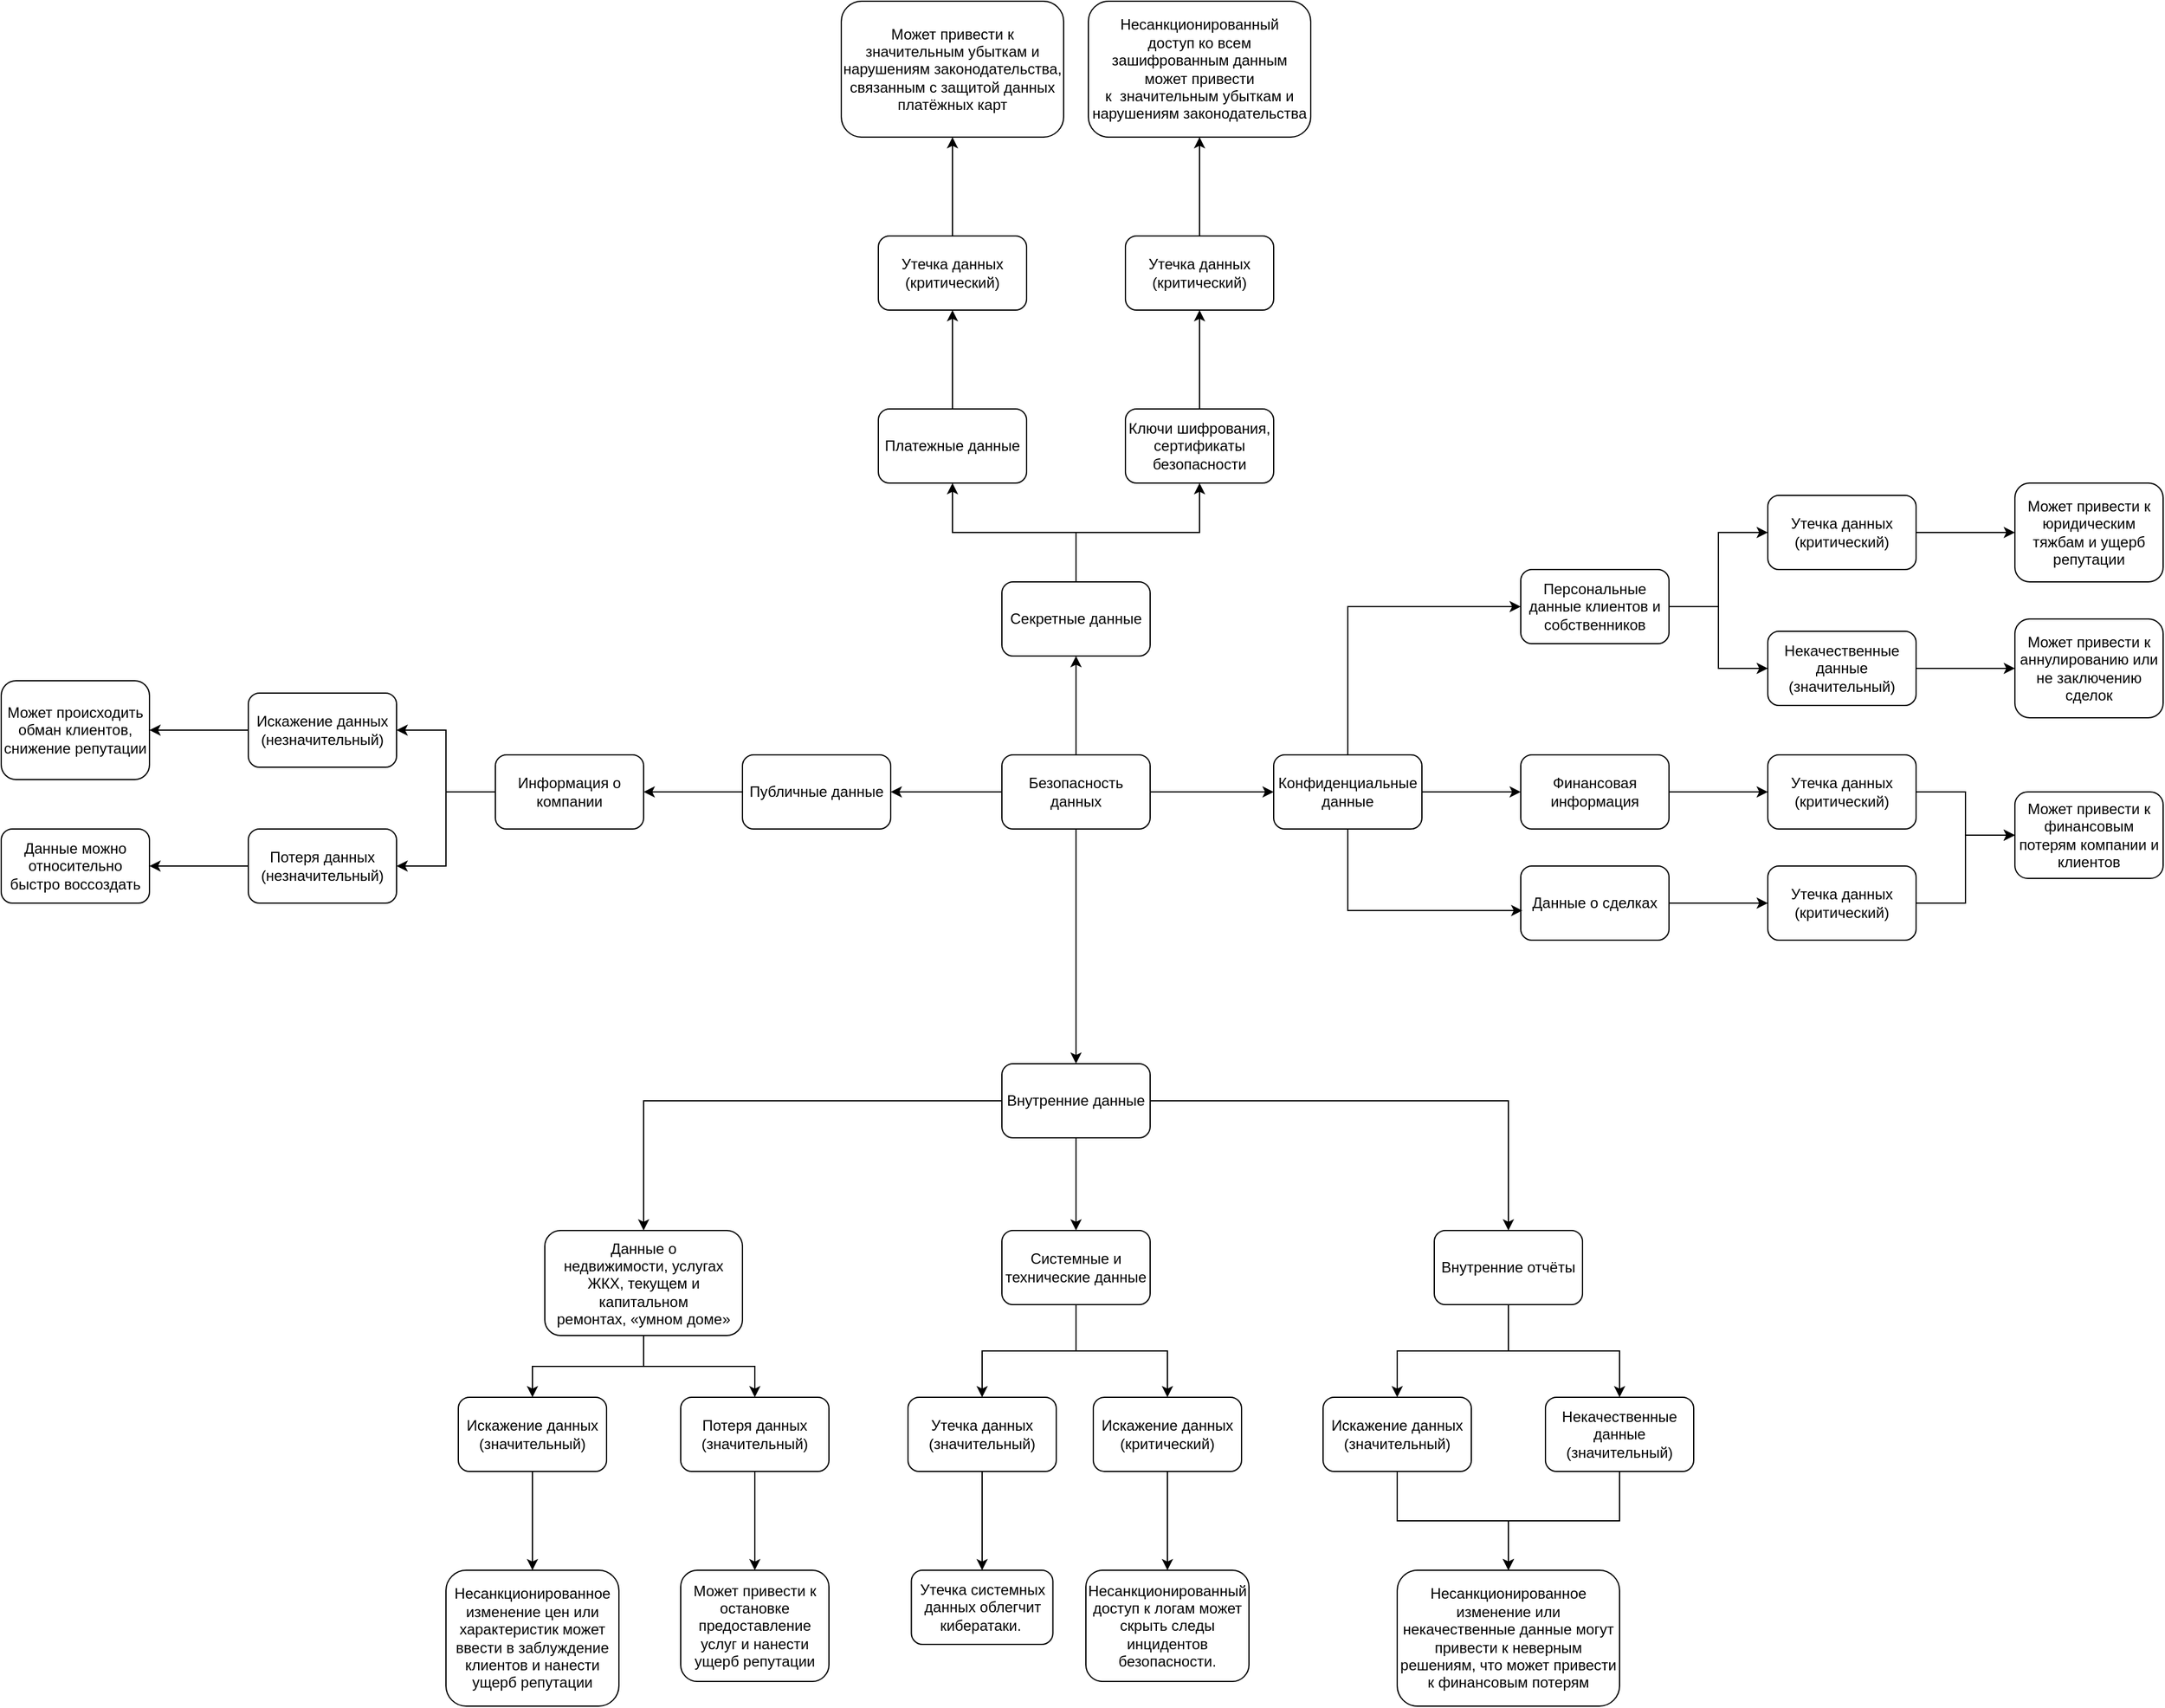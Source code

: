 <mxfile version="25.0.2">
  <diagram name="Страница — 1" id="x7PklfSynJxbumzeZyDh">
    <mxGraphModel dx="1784" dy="1651" grid="1" gridSize="10" guides="1" tooltips="1" connect="1" arrows="1" fold="1" page="1" pageScale="1" pageWidth="827" pageHeight="1169" math="0" shadow="0">
      <root>
        <mxCell id="0" />
        <mxCell id="1" parent="0" />
        <mxCell id="ca9Bk9fC8lrBuCRUMIqd-5" value="" style="edgeStyle=orthogonalEdgeStyle;rounded=0;orthogonalLoop=1;jettySize=auto;html=1;" parent="1" source="ca9Bk9fC8lrBuCRUMIqd-1" target="ca9Bk9fC8lrBuCRUMIqd-4" edge="1">
          <mxGeometry relative="1" as="geometry" />
        </mxCell>
        <mxCell id="ca9Bk9fC8lrBuCRUMIqd-7" value="" style="edgeStyle=orthogonalEdgeStyle;rounded=0;orthogonalLoop=1;jettySize=auto;html=1;" parent="1" source="ca9Bk9fC8lrBuCRUMIqd-1" target="ca9Bk9fC8lrBuCRUMIqd-6" edge="1">
          <mxGeometry relative="1" as="geometry" />
        </mxCell>
        <mxCell id="ca9Bk9fC8lrBuCRUMIqd-9" value="" style="edgeStyle=orthogonalEdgeStyle;rounded=0;orthogonalLoop=1;jettySize=auto;html=1;" parent="1" source="ca9Bk9fC8lrBuCRUMIqd-1" target="ca9Bk9fC8lrBuCRUMIqd-8" edge="1">
          <mxGeometry relative="1" as="geometry" />
        </mxCell>
        <mxCell id="ca9Bk9fC8lrBuCRUMIqd-11" value="" style="edgeStyle=orthogonalEdgeStyle;rounded=0;orthogonalLoop=1;jettySize=auto;html=1;" parent="1" source="ca9Bk9fC8lrBuCRUMIqd-1" target="ca9Bk9fC8lrBuCRUMIqd-10" edge="1">
          <mxGeometry relative="1" as="geometry" />
        </mxCell>
        <mxCell id="ca9Bk9fC8lrBuCRUMIqd-1" value="Безопасность данных" style="rounded=1;whiteSpace=wrap;html=1;" parent="1" vertex="1">
          <mxGeometry x="340" y="310" width="120" height="60" as="geometry" />
        </mxCell>
        <mxCell id="ca9Bk9fC8lrBuCRUMIqd-13" value="" style="edgeStyle=orthogonalEdgeStyle;rounded=0;orthogonalLoop=1;jettySize=auto;html=1;" parent="1" source="ca9Bk9fC8lrBuCRUMIqd-4" target="ca9Bk9fC8lrBuCRUMIqd-12" edge="1">
          <mxGeometry relative="1" as="geometry" />
        </mxCell>
        <mxCell id="ca9Bk9fC8lrBuCRUMIqd-4" value="Публичные данные" style="rounded=1;whiteSpace=wrap;html=1;" parent="1" vertex="1">
          <mxGeometry x="130" y="310" width="120" height="60" as="geometry" />
        </mxCell>
        <mxCell id="ca9Bk9fC8lrBuCRUMIqd-23" value="" style="edgeStyle=orthogonalEdgeStyle;rounded=0;orthogonalLoop=1;jettySize=auto;html=1;" parent="1" source="ca9Bk9fC8lrBuCRUMIqd-6" target="ca9Bk9fC8lrBuCRUMIqd-22" edge="1">
          <mxGeometry relative="1" as="geometry" />
        </mxCell>
        <mxCell id="ca9Bk9fC8lrBuCRUMIqd-25" value="" style="edgeStyle=orthogonalEdgeStyle;rounded=0;orthogonalLoop=1;jettySize=auto;html=1;" parent="1" source="ca9Bk9fC8lrBuCRUMIqd-6" target="ca9Bk9fC8lrBuCRUMIqd-24" edge="1">
          <mxGeometry relative="1" as="geometry" />
        </mxCell>
        <mxCell id="ca9Bk9fC8lrBuCRUMIqd-27" value="" style="edgeStyle=orthogonalEdgeStyle;rounded=0;orthogonalLoop=1;jettySize=auto;html=1;" parent="1" source="ca9Bk9fC8lrBuCRUMIqd-6" target="ca9Bk9fC8lrBuCRUMIqd-26" edge="1">
          <mxGeometry relative="1" as="geometry" />
        </mxCell>
        <mxCell id="ca9Bk9fC8lrBuCRUMIqd-6" value="Внутренние данные" style="rounded=1;whiteSpace=wrap;html=1;" parent="1" vertex="1">
          <mxGeometry x="340" y="560" width="120" height="60" as="geometry" />
        </mxCell>
        <mxCell id="ca9Bk9fC8lrBuCRUMIqd-57" value="" style="edgeStyle=orthogonalEdgeStyle;rounded=0;orthogonalLoop=1;jettySize=auto;html=1;exitX=0.5;exitY=0;exitDx=0;exitDy=0;entryX=0;entryY=0.5;entryDx=0;entryDy=0;" parent="1" source="ca9Bk9fC8lrBuCRUMIqd-8" target="ca9Bk9fC8lrBuCRUMIqd-56" edge="1">
          <mxGeometry relative="1" as="geometry">
            <Array as="points">
              <mxPoint x="620" y="190" />
            </Array>
          </mxGeometry>
        </mxCell>
        <mxCell id="ca9Bk9fC8lrBuCRUMIqd-59" value="" style="edgeStyle=orthogonalEdgeStyle;rounded=0;orthogonalLoop=1;jettySize=auto;html=1;exitX=1;exitY=0.5;exitDx=0;exitDy=0;" parent="1" source="ca9Bk9fC8lrBuCRUMIqd-8" target="ca9Bk9fC8lrBuCRUMIqd-58" edge="1">
          <mxGeometry relative="1" as="geometry" />
        </mxCell>
        <mxCell id="ca9Bk9fC8lrBuCRUMIqd-8" value="Конфиденциальные данные" style="rounded=1;whiteSpace=wrap;html=1;" parent="1" vertex="1">
          <mxGeometry x="560" y="310" width="120" height="60" as="geometry" />
        </mxCell>
        <mxCell id="ca9Bk9fC8lrBuCRUMIqd-75" value="" style="edgeStyle=orthogonalEdgeStyle;rounded=0;orthogonalLoop=1;jettySize=auto;html=1;" parent="1" source="ca9Bk9fC8lrBuCRUMIqd-10" target="ca9Bk9fC8lrBuCRUMIqd-74" edge="1">
          <mxGeometry relative="1" as="geometry" />
        </mxCell>
        <mxCell id="ca9Bk9fC8lrBuCRUMIqd-81" style="edgeStyle=orthogonalEdgeStyle;rounded=0;orthogonalLoop=1;jettySize=auto;html=1;" parent="1" source="ca9Bk9fC8lrBuCRUMIqd-10" target="ca9Bk9fC8lrBuCRUMIqd-79" edge="1">
          <mxGeometry relative="1" as="geometry" />
        </mxCell>
        <mxCell id="ca9Bk9fC8lrBuCRUMIqd-10" value="Секретные данные" style="rounded=1;whiteSpace=wrap;html=1;" parent="1" vertex="1">
          <mxGeometry x="340" y="170" width="120" height="60" as="geometry" />
        </mxCell>
        <mxCell id="ca9Bk9fC8lrBuCRUMIqd-15" value="" style="edgeStyle=orthogonalEdgeStyle;rounded=0;orthogonalLoop=1;jettySize=auto;html=1;" parent="1" source="ca9Bk9fC8lrBuCRUMIqd-12" target="ca9Bk9fC8lrBuCRUMIqd-14" edge="1">
          <mxGeometry relative="1" as="geometry" />
        </mxCell>
        <mxCell id="ca9Bk9fC8lrBuCRUMIqd-17" value="" style="edgeStyle=orthogonalEdgeStyle;rounded=0;orthogonalLoop=1;jettySize=auto;html=1;" parent="1" source="ca9Bk9fC8lrBuCRUMIqd-12" target="ca9Bk9fC8lrBuCRUMIqd-16" edge="1">
          <mxGeometry relative="1" as="geometry" />
        </mxCell>
        <mxCell id="ca9Bk9fC8lrBuCRUMIqd-12" value="Информация о компании" style="rounded=1;whiteSpace=wrap;html=1;" parent="1" vertex="1">
          <mxGeometry x="-70" y="310" width="120" height="60" as="geometry" />
        </mxCell>
        <mxCell id="ca9Bk9fC8lrBuCRUMIqd-21" value="" style="edgeStyle=orthogonalEdgeStyle;rounded=0;orthogonalLoop=1;jettySize=auto;html=1;" parent="1" source="ca9Bk9fC8lrBuCRUMIqd-14" target="ca9Bk9fC8lrBuCRUMIqd-20" edge="1">
          <mxGeometry relative="1" as="geometry" />
        </mxCell>
        <mxCell id="ca9Bk9fC8lrBuCRUMIqd-14" value="Потеря данных&lt;div&gt;(незначительный)&lt;br&gt;&lt;/div&gt;" style="rounded=1;whiteSpace=wrap;html=1;" parent="1" vertex="1">
          <mxGeometry x="-270" y="370" width="120" height="60" as="geometry" />
        </mxCell>
        <mxCell id="ca9Bk9fC8lrBuCRUMIqd-19" value="" style="edgeStyle=orthogonalEdgeStyle;rounded=0;orthogonalLoop=1;jettySize=auto;html=1;" parent="1" source="ca9Bk9fC8lrBuCRUMIqd-16" target="ca9Bk9fC8lrBuCRUMIqd-18" edge="1">
          <mxGeometry relative="1" as="geometry" />
        </mxCell>
        <mxCell id="ca9Bk9fC8lrBuCRUMIqd-16" value="Искажение данных&lt;div&gt;(незначительный)&lt;/div&gt;" style="rounded=1;whiteSpace=wrap;html=1;" parent="1" vertex="1">
          <mxGeometry x="-270" y="260" width="120" height="60" as="geometry" />
        </mxCell>
        <mxCell id="ca9Bk9fC8lrBuCRUMIqd-18" value="Может происходить обман клиентов, снижение репутации" style="rounded=1;whiteSpace=wrap;html=1;" parent="1" vertex="1">
          <mxGeometry x="-470" y="250" width="120" height="80" as="geometry" />
        </mxCell>
        <mxCell id="ca9Bk9fC8lrBuCRUMIqd-20" value="&lt;div&gt;Данные можно относительно быстро воссоздать&lt;/div&gt;" style="rounded=1;whiteSpace=wrap;html=1;" parent="1" vertex="1">
          <mxGeometry x="-470" y="370" width="120" height="60" as="geometry" />
        </mxCell>
        <mxCell id="ca9Bk9fC8lrBuCRUMIqd-29" style="edgeStyle=orthogonalEdgeStyle;rounded=0;orthogonalLoop=1;jettySize=auto;html=1;entryX=0.5;entryY=0;entryDx=0;entryDy=0;" parent="1" source="ca9Bk9fC8lrBuCRUMIqd-22" target="ca9Bk9fC8lrBuCRUMIqd-28" edge="1">
          <mxGeometry relative="1" as="geometry" />
        </mxCell>
        <mxCell id="ca9Bk9fC8lrBuCRUMIqd-31" style="edgeStyle=orthogonalEdgeStyle;rounded=0;orthogonalLoop=1;jettySize=auto;html=1;entryX=0.5;entryY=0;entryDx=0;entryDy=0;" parent="1" source="ca9Bk9fC8lrBuCRUMIqd-22" target="ca9Bk9fC8lrBuCRUMIqd-30" edge="1">
          <mxGeometry relative="1" as="geometry" />
        </mxCell>
        <mxCell id="ca9Bk9fC8lrBuCRUMIqd-22" value="Данные о недвижимости,&amp;nbsp;услугах ЖКХ,&amp;nbsp;текущем и капитальном ремонтах,&amp;nbsp;«умном доме»" style="rounded=1;whiteSpace=wrap;html=1;" parent="1" vertex="1">
          <mxGeometry x="-30" y="695" width="160" height="85" as="geometry" />
        </mxCell>
        <mxCell id="8Y2vDdiyeiallBjZhVEs-2" style="edgeStyle=orthogonalEdgeStyle;rounded=0;orthogonalLoop=1;jettySize=auto;html=1;entryX=0.5;entryY=0;entryDx=0;entryDy=0;" edge="1" parent="1" source="ca9Bk9fC8lrBuCRUMIqd-24" target="8Y2vDdiyeiallBjZhVEs-1">
          <mxGeometry relative="1" as="geometry" />
        </mxCell>
        <mxCell id="ca9Bk9fC8lrBuCRUMIqd-24" value="Системные и технические данные" style="rounded=1;whiteSpace=wrap;html=1;" parent="1" vertex="1">
          <mxGeometry x="340" y="695" width="120" height="60" as="geometry" />
        </mxCell>
        <mxCell id="ca9Bk9fC8lrBuCRUMIqd-26" value="Внутренние отчёты" style="rounded=1;whiteSpace=wrap;html=1;" parent="1" vertex="1">
          <mxGeometry x="690" y="695" width="120" height="60" as="geometry" />
        </mxCell>
        <mxCell id="ca9Bk9fC8lrBuCRUMIqd-33" value="" style="edgeStyle=orthogonalEdgeStyle;rounded=0;orthogonalLoop=1;jettySize=auto;html=1;" parent="1" source="ca9Bk9fC8lrBuCRUMIqd-28" target="ca9Bk9fC8lrBuCRUMIqd-32" edge="1">
          <mxGeometry relative="1" as="geometry" />
        </mxCell>
        <mxCell id="ca9Bk9fC8lrBuCRUMIqd-28" value="Искажение данных&lt;div&gt;(значительный)&lt;/div&gt;" style="rounded=1;whiteSpace=wrap;html=1;" parent="1" vertex="1">
          <mxGeometry x="-100" y="830" width="120" height="60" as="geometry" />
        </mxCell>
        <mxCell id="ca9Bk9fC8lrBuCRUMIqd-35" value="" style="edgeStyle=orthogonalEdgeStyle;rounded=0;orthogonalLoop=1;jettySize=auto;html=1;" parent="1" source="ca9Bk9fC8lrBuCRUMIqd-30" target="ca9Bk9fC8lrBuCRUMIqd-34" edge="1">
          <mxGeometry relative="1" as="geometry" />
        </mxCell>
        <mxCell id="ca9Bk9fC8lrBuCRUMIqd-30" value="Потеря данных&lt;div&gt;(значительный)&lt;br&gt;&lt;/div&gt;" style="rounded=1;whiteSpace=wrap;html=1;" parent="1" vertex="1">
          <mxGeometry x="80" y="830" width="120" height="60" as="geometry" />
        </mxCell>
        <mxCell id="ca9Bk9fC8lrBuCRUMIqd-32" value="Несанкционированное изменение цен или характеристик может ввести в заблуждение клиентов и нанести ущерб репутации" style="rounded=1;whiteSpace=wrap;html=1;" parent="1" vertex="1">
          <mxGeometry x="-110" y="970" width="140" height="110" as="geometry" />
        </mxCell>
        <mxCell id="ca9Bk9fC8lrBuCRUMIqd-34" value="&lt;div&gt;Может привести к остановке предоставление услуг и нанести ущерб репутации&lt;br&gt;&lt;/div&gt;" style="rounded=1;whiteSpace=wrap;html=1;" parent="1" vertex="1">
          <mxGeometry x="80" y="970" width="120" height="90" as="geometry" />
        </mxCell>
        <mxCell id="ca9Bk9fC8lrBuCRUMIqd-36" style="edgeStyle=orthogonalEdgeStyle;rounded=0;orthogonalLoop=1;jettySize=auto;html=1;entryX=0.5;entryY=0;entryDx=0;entryDy=0;" parent="1" source="ca9Bk9fC8lrBuCRUMIqd-24" target="ca9Bk9fC8lrBuCRUMIqd-39" edge="1">
          <mxGeometry relative="1" as="geometry">
            <mxPoint x="400" y="780" as="sourcePoint" />
          </mxGeometry>
        </mxCell>
        <mxCell id="ca9Bk9fC8lrBuCRUMIqd-38" value="" style="edgeStyle=orthogonalEdgeStyle;rounded=0;orthogonalLoop=1;jettySize=auto;html=1;" parent="1" source="ca9Bk9fC8lrBuCRUMIqd-39" target="ca9Bk9fC8lrBuCRUMIqd-42" edge="1">
          <mxGeometry relative="1" as="geometry" />
        </mxCell>
        <mxCell id="ca9Bk9fC8lrBuCRUMIqd-39" value="Утечка данных&lt;div&gt;(значительный)&lt;/div&gt;" style="rounded=1;whiteSpace=wrap;html=1;" parent="1" vertex="1">
          <mxGeometry x="264" y="830" width="120" height="60" as="geometry" />
        </mxCell>
        <mxCell id="ca9Bk9fC8lrBuCRUMIqd-42" value="Утечка системных данных облегчит кибератаки.&amp;nbsp;" style="rounded=1;whiteSpace=wrap;html=1;" parent="1" vertex="1">
          <mxGeometry x="266.73" y="970" width="114.55" height="60" as="geometry" />
        </mxCell>
        <mxCell id="ca9Bk9fC8lrBuCRUMIqd-44" style="edgeStyle=orthogonalEdgeStyle;rounded=0;orthogonalLoop=1;jettySize=auto;html=1;entryX=0.5;entryY=0;entryDx=0;entryDy=0;exitX=0.5;exitY=1;exitDx=0;exitDy=0;" parent="1" source="ca9Bk9fC8lrBuCRUMIqd-26" target="ca9Bk9fC8lrBuCRUMIqd-47" edge="1">
          <mxGeometry relative="1" as="geometry">
            <mxPoint x="750" y="755" as="sourcePoint" />
          </mxGeometry>
        </mxCell>
        <mxCell id="ca9Bk9fC8lrBuCRUMIqd-45" style="edgeStyle=orthogonalEdgeStyle;rounded=0;orthogonalLoop=1;jettySize=auto;html=1;entryX=0.5;entryY=0;entryDx=0;entryDy=0;" parent="1" source="ca9Bk9fC8lrBuCRUMIqd-26" target="ca9Bk9fC8lrBuCRUMIqd-49" edge="1">
          <mxGeometry relative="1" as="geometry">
            <mxPoint x="750" y="755" as="sourcePoint" />
          </mxGeometry>
        </mxCell>
        <mxCell id="ca9Bk9fC8lrBuCRUMIqd-46" value="" style="edgeStyle=orthogonalEdgeStyle;rounded=0;orthogonalLoop=1;jettySize=auto;html=1;" parent="1" source="ca9Bk9fC8lrBuCRUMIqd-47" target="ca9Bk9fC8lrBuCRUMIqd-50" edge="1">
          <mxGeometry relative="1" as="geometry" />
        </mxCell>
        <mxCell id="ca9Bk9fC8lrBuCRUMIqd-47" value="Искажение данных&lt;div&gt;(значительный)&lt;/div&gt;" style="rounded=1;whiteSpace=wrap;html=1;" parent="1" vertex="1">
          <mxGeometry x="600" y="830" width="120" height="60" as="geometry" />
        </mxCell>
        <mxCell id="ca9Bk9fC8lrBuCRUMIqd-48" value="" style="edgeStyle=orthogonalEdgeStyle;rounded=0;orthogonalLoop=1;jettySize=auto;html=1;entryX=0.5;entryY=0;entryDx=0;entryDy=0;" parent="1" source="ca9Bk9fC8lrBuCRUMIqd-49" target="ca9Bk9fC8lrBuCRUMIqd-50" edge="1">
          <mxGeometry relative="1" as="geometry" />
        </mxCell>
        <mxCell id="ca9Bk9fC8lrBuCRUMIqd-49" value="&lt;div&gt;&lt;div&gt;Некачественные данные&lt;/div&gt;&lt;div&gt;(значительный)&lt;/div&gt;&lt;/div&gt;" style="rounded=1;whiteSpace=wrap;html=1;" parent="1" vertex="1">
          <mxGeometry x="780" y="830" width="120" height="60" as="geometry" />
        </mxCell>
        <mxCell id="ca9Bk9fC8lrBuCRUMIqd-50" value="Несанкционированное изменение или некачественные данные могут привести к неверным решениям, что может привести к финансовым потерям" style="rounded=1;whiteSpace=wrap;html=1;" parent="1" vertex="1">
          <mxGeometry x="660" y="970" width="180" height="110" as="geometry" />
        </mxCell>
        <mxCell id="ca9Bk9fC8lrBuCRUMIqd-63" value="" style="edgeStyle=orthogonalEdgeStyle;rounded=0;orthogonalLoop=1;jettySize=auto;html=1;" parent="1" source="ca9Bk9fC8lrBuCRUMIqd-56" target="ca9Bk9fC8lrBuCRUMIqd-62" edge="1">
          <mxGeometry relative="1" as="geometry" />
        </mxCell>
        <mxCell id="ca9Bk9fC8lrBuCRUMIqd-65" style="edgeStyle=orthogonalEdgeStyle;rounded=0;orthogonalLoop=1;jettySize=auto;html=1;entryX=0;entryY=0.5;entryDx=0;entryDy=0;" parent="1" source="ca9Bk9fC8lrBuCRUMIqd-56" target="ca9Bk9fC8lrBuCRUMIqd-64" edge="1">
          <mxGeometry relative="1" as="geometry" />
        </mxCell>
        <mxCell id="ca9Bk9fC8lrBuCRUMIqd-56" value="&lt;span style=&quot;background-color: rgb(255, 255, 255);&quot;&gt;Персональные данные клиентов и собственников&lt;/span&gt;" style="rounded=1;whiteSpace=wrap;html=1;" parent="1" vertex="1">
          <mxGeometry x="760" y="160" width="120" height="60" as="geometry" />
        </mxCell>
        <mxCell id="ca9Bk9fC8lrBuCRUMIqd-71" style="edgeStyle=orthogonalEdgeStyle;rounded=0;orthogonalLoop=1;jettySize=auto;html=1;entryX=0;entryY=0.5;entryDx=0;entryDy=0;" parent="1" source="ca9Bk9fC8lrBuCRUMIqd-58" target="ca9Bk9fC8lrBuCRUMIqd-70" edge="1">
          <mxGeometry relative="1" as="geometry" />
        </mxCell>
        <mxCell id="ca9Bk9fC8lrBuCRUMIqd-58" value="Финансовая информация" style="rounded=1;whiteSpace=wrap;html=1;" parent="1" vertex="1">
          <mxGeometry x="760" y="310" width="120" height="60" as="geometry" />
        </mxCell>
        <mxCell id="ca9Bk9fC8lrBuCRUMIqd-69" value="" style="edgeStyle=orthogonalEdgeStyle;rounded=0;orthogonalLoop=1;jettySize=auto;html=1;" parent="1" source="ca9Bk9fC8lrBuCRUMIqd-62" target="ca9Bk9fC8lrBuCRUMIqd-68" edge="1">
          <mxGeometry relative="1" as="geometry" />
        </mxCell>
        <mxCell id="ca9Bk9fC8lrBuCRUMIqd-62" value="&lt;div&gt;Некачественные данные&lt;/div&gt;&lt;div&gt;(значительный)&lt;/div&gt;" style="rounded=1;whiteSpace=wrap;html=1;" parent="1" vertex="1">
          <mxGeometry x="960" y="210" width="120" height="60" as="geometry" />
        </mxCell>
        <mxCell id="ca9Bk9fC8lrBuCRUMIqd-67" value="" style="edgeStyle=orthogonalEdgeStyle;rounded=0;orthogonalLoop=1;jettySize=auto;html=1;" parent="1" source="ca9Bk9fC8lrBuCRUMIqd-64" target="ca9Bk9fC8lrBuCRUMIqd-66" edge="1">
          <mxGeometry relative="1" as="geometry" />
        </mxCell>
        <mxCell id="ca9Bk9fC8lrBuCRUMIqd-64" value="Утечка данных&lt;div&gt;(критический)&lt;/div&gt;" style="rounded=1;whiteSpace=wrap;html=1;" parent="1" vertex="1">
          <mxGeometry x="960" y="100" width="120" height="60" as="geometry" />
        </mxCell>
        <mxCell id="ca9Bk9fC8lrBuCRUMIqd-66" value="Может привести к юридическим тяжбам и ущерб репутации" style="rounded=1;whiteSpace=wrap;html=1;" parent="1" vertex="1">
          <mxGeometry x="1160" y="90" width="120" height="80" as="geometry" />
        </mxCell>
        <mxCell id="ca9Bk9fC8lrBuCRUMIqd-68" value="&lt;div&gt;Может привести к аннулированию или не заключению сделок&lt;/div&gt;" style="rounded=1;whiteSpace=wrap;html=1;" parent="1" vertex="1">
          <mxGeometry x="1160" y="200" width="120" height="80" as="geometry" />
        </mxCell>
        <mxCell id="ca9Bk9fC8lrBuCRUMIqd-73" value="" style="edgeStyle=orthogonalEdgeStyle;rounded=0;orthogonalLoop=1;jettySize=auto;html=1;" parent="1" source="ca9Bk9fC8lrBuCRUMIqd-70" target="ca9Bk9fC8lrBuCRUMIqd-72" edge="1">
          <mxGeometry relative="1" as="geometry" />
        </mxCell>
        <mxCell id="ca9Bk9fC8lrBuCRUMIqd-70" value="Утечка данных&lt;div&gt;(критический)&lt;/div&gt;" style="rounded=1;whiteSpace=wrap;html=1;" parent="1" vertex="1">
          <mxGeometry x="960" y="310" width="120" height="60" as="geometry" />
        </mxCell>
        <mxCell id="ca9Bk9fC8lrBuCRUMIqd-72" value="Может привести&amp;nbsp;к финансовым потерям компании и клиентов" style="rounded=1;whiteSpace=wrap;html=1;" parent="1" vertex="1">
          <mxGeometry x="1160" y="340" width="120" height="70" as="geometry" />
        </mxCell>
        <mxCell id="ca9Bk9fC8lrBuCRUMIqd-89" value="" style="edgeStyle=orthogonalEdgeStyle;rounded=0;orthogonalLoop=1;jettySize=auto;html=1;" parent="1" source="ca9Bk9fC8lrBuCRUMIqd-74" target="ca9Bk9fC8lrBuCRUMIqd-88" edge="1">
          <mxGeometry relative="1" as="geometry" />
        </mxCell>
        <mxCell id="ca9Bk9fC8lrBuCRUMIqd-74" value="&lt;span style=&quot;background-color: rgb(255, 255, 255);&quot;&gt;Платежные данные&lt;/span&gt;" style="rounded=1;whiteSpace=wrap;html=1;" parent="1" vertex="1">
          <mxGeometry x="240" y="30" width="120" height="60" as="geometry" />
        </mxCell>
        <mxCell id="ca9Bk9fC8lrBuCRUMIqd-76" value="Может привести к значительным убыткам и нарушениям законодательства, связанным с защитой данных платёжных карт" style="rounded=1;whiteSpace=wrap;html=1;" parent="1" vertex="1">
          <mxGeometry x="210" y="-300" width="180" height="110" as="geometry" />
        </mxCell>
        <mxCell id="ca9Bk9fC8lrBuCRUMIqd-91" value="" style="edgeStyle=orthogonalEdgeStyle;rounded=0;orthogonalLoop=1;jettySize=auto;html=1;" parent="1" source="ca9Bk9fC8lrBuCRUMIqd-79" target="ca9Bk9fC8lrBuCRUMIqd-90" edge="1">
          <mxGeometry relative="1" as="geometry" />
        </mxCell>
        <mxCell id="ca9Bk9fC8lrBuCRUMIqd-79" value="&lt;span style=&quot;background-color: rgb(255, 255, 255);&quot;&gt;Ключи шифрования, сертификаты безопасности&lt;/span&gt;" style="rounded=1;whiteSpace=wrap;html=1;" parent="1" vertex="1">
          <mxGeometry x="440" y="30" width="120" height="60" as="geometry" />
        </mxCell>
        <mxCell id="ca9Bk9fC8lrBuCRUMIqd-80" value="Несанкционированный доступ&amp;nbsp;ко всем зашифрованным данным может привести к&amp;nbsp;&amp;nbsp;значительным убыткам и нарушениям законодательства" style="rounded=1;whiteSpace=wrap;html=1;" parent="1" vertex="1">
          <mxGeometry x="410" y="-300" width="180" height="110" as="geometry" />
        </mxCell>
        <mxCell id="ca9Bk9fC8lrBuCRUMIqd-82" style="edgeStyle=orthogonalEdgeStyle;rounded=0;orthogonalLoop=1;jettySize=auto;html=1;entryX=0;entryY=0.5;entryDx=0;entryDy=0;" parent="1" source="ca9Bk9fC8lrBuCRUMIqd-83" target="ca9Bk9fC8lrBuCRUMIqd-85" edge="1">
          <mxGeometry relative="1" as="geometry" />
        </mxCell>
        <mxCell id="ca9Bk9fC8lrBuCRUMIqd-83" value="Данные о сделках" style="rounded=1;whiteSpace=wrap;html=1;" parent="1" vertex="1">
          <mxGeometry x="760" y="400" width="120" height="60" as="geometry" />
        </mxCell>
        <mxCell id="ca9Bk9fC8lrBuCRUMIqd-84" value="" style="edgeStyle=orthogonalEdgeStyle;rounded=0;orthogonalLoop=1;jettySize=auto;html=1;entryX=0;entryY=0.5;entryDx=0;entryDy=0;" parent="1" source="ca9Bk9fC8lrBuCRUMIqd-85" target="ca9Bk9fC8lrBuCRUMIqd-72" edge="1">
          <mxGeometry relative="1" as="geometry">
            <mxPoint x="1160" y="430" as="targetPoint" />
          </mxGeometry>
        </mxCell>
        <mxCell id="ca9Bk9fC8lrBuCRUMIqd-85" value="Утечка данных&lt;div&gt;(критический)&lt;/div&gt;" style="rounded=1;whiteSpace=wrap;html=1;" parent="1" vertex="1">
          <mxGeometry x="960" y="400" width="120" height="60" as="geometry" />
        </mxCell>
        <mxCell id="ca9Bk9fC8lrBuCRUMIqd-87" style="edgeStyle=orthogonalEdgeStyle;rounded=0;orthogonalLoop=1;jettySize=auto;html=1;entryX=0.011;entryY=0.606;entryDx=0;entryDy=0;entryPerimeter=0;" parent="1" source="ca9Bk9fC8lrBuCRUMIqd-8" target="ca9Bk9fC8lrBuCRUMIqd-83" edge="1">
          <mxGeometry relative="1" as="geometry">
            <Array as="points">
              <mxPoint x="620" y="436" />
              <mxPoint x="761" y="436" />
            </Array>
          </mxGeometry>
        </mxCell>
        <mxCell id="ca9Bk9fC8lrBuCRUMIqd-95" value="" style="edgeStyle=orthogonalEdgeStyle;rounded=0;orthogonalLoop=1;jettySize=auto;html=1;" parent="1" source="ca9Bk9fC8lrBuCRUMIqd-88" target="ca9Bk9fC8lrBuCRUMIqd-76" edge="1">
          <mxGeometry relative="1" as="geometry" />
        </mxCell>
        <mxCell id="ca9Bk9fC8lrBuCRUMIqd-88" value="Утечка данных&lt;div&gt;(критический)&lt;/div&gt;" style="rounded=1;whiteSpace=wrap;html=1;" parent="1" vertex="1">
          <mxGeometry x="240" y="-110" width="120" height="60" as="geometry" />
        </mxCell>
        <mxCell id="ca9Bk9fC8lrBuCRUMIqd-94" value="" style="edgeStyle=orthogonalEdgeStyle;rounded=0;orthogonalLoop=1;jettySize=auto;html=1;" parent="1" source="ca9Bk9fC8lrBuCRUMIqd-90" target="ca9Bk9fC8lrBuCRUMIqd-80" edge="1">
          <mxGeometry relative="1" as="geometry">
            <mxPoint x="500" y="-190" as="targetPoint" />
          </mxGeometry>
        </mxCell>
        <mxCell id="ca9Bk9fC8lrBuCRUMIqd-90" value="Утечка данных&lt;div&gt;(критический)&lt;/div&gt;" style="rounded=1;whiteSpace=wrap;html=1;" parent="1" vertex="1">
          <mxGeometry x="440" y="-110" width="120" height="60" as="geometry" />
        </mxCell>
        <mxCell id="8Y2vDdiyeiallBjZhVEs-4" value="" style="edgeStyle=orthogonalEdgeStyle;rounded=0;orthogonalLoop=1;jettySize=auto;html=1;" edge="1" parent="1" source="8Y2vDdiyeiallBjZhVEs-1" target="8Y2vDdiyeiallBjZhVEs-3">
          <mxGeometry relative="1" as="geometry" />
        </mxCell>
        <mxCell id="8Y2vDdiyeiallBjZhVEs-1" value="Искажение данных&lt;div&gt;(критический)&lt;/div&gt;" style="rounded=1;whiteSpace=wrap;html=1;" vertex="1" parent="1">
          <mxGeometry x="414" y="830" width="120" height="60" as="geometry" />
        </mxCell>
        <mxCell id="8Y2vDdiyeiallBjZhVEs-3" value="Несанкционированный доступ к логам может скрыть следы инцидентов безопасности." style="rounded=1;whiteSpace=wrap;html=1;" vertex="1" parent="1">
          <mxGeometry x="408" y="970" width="132" height="90" as="geometry" />
        </mxCell>
      </root>
    </mxGraphModel>
  </diagram>
</mxfile>
